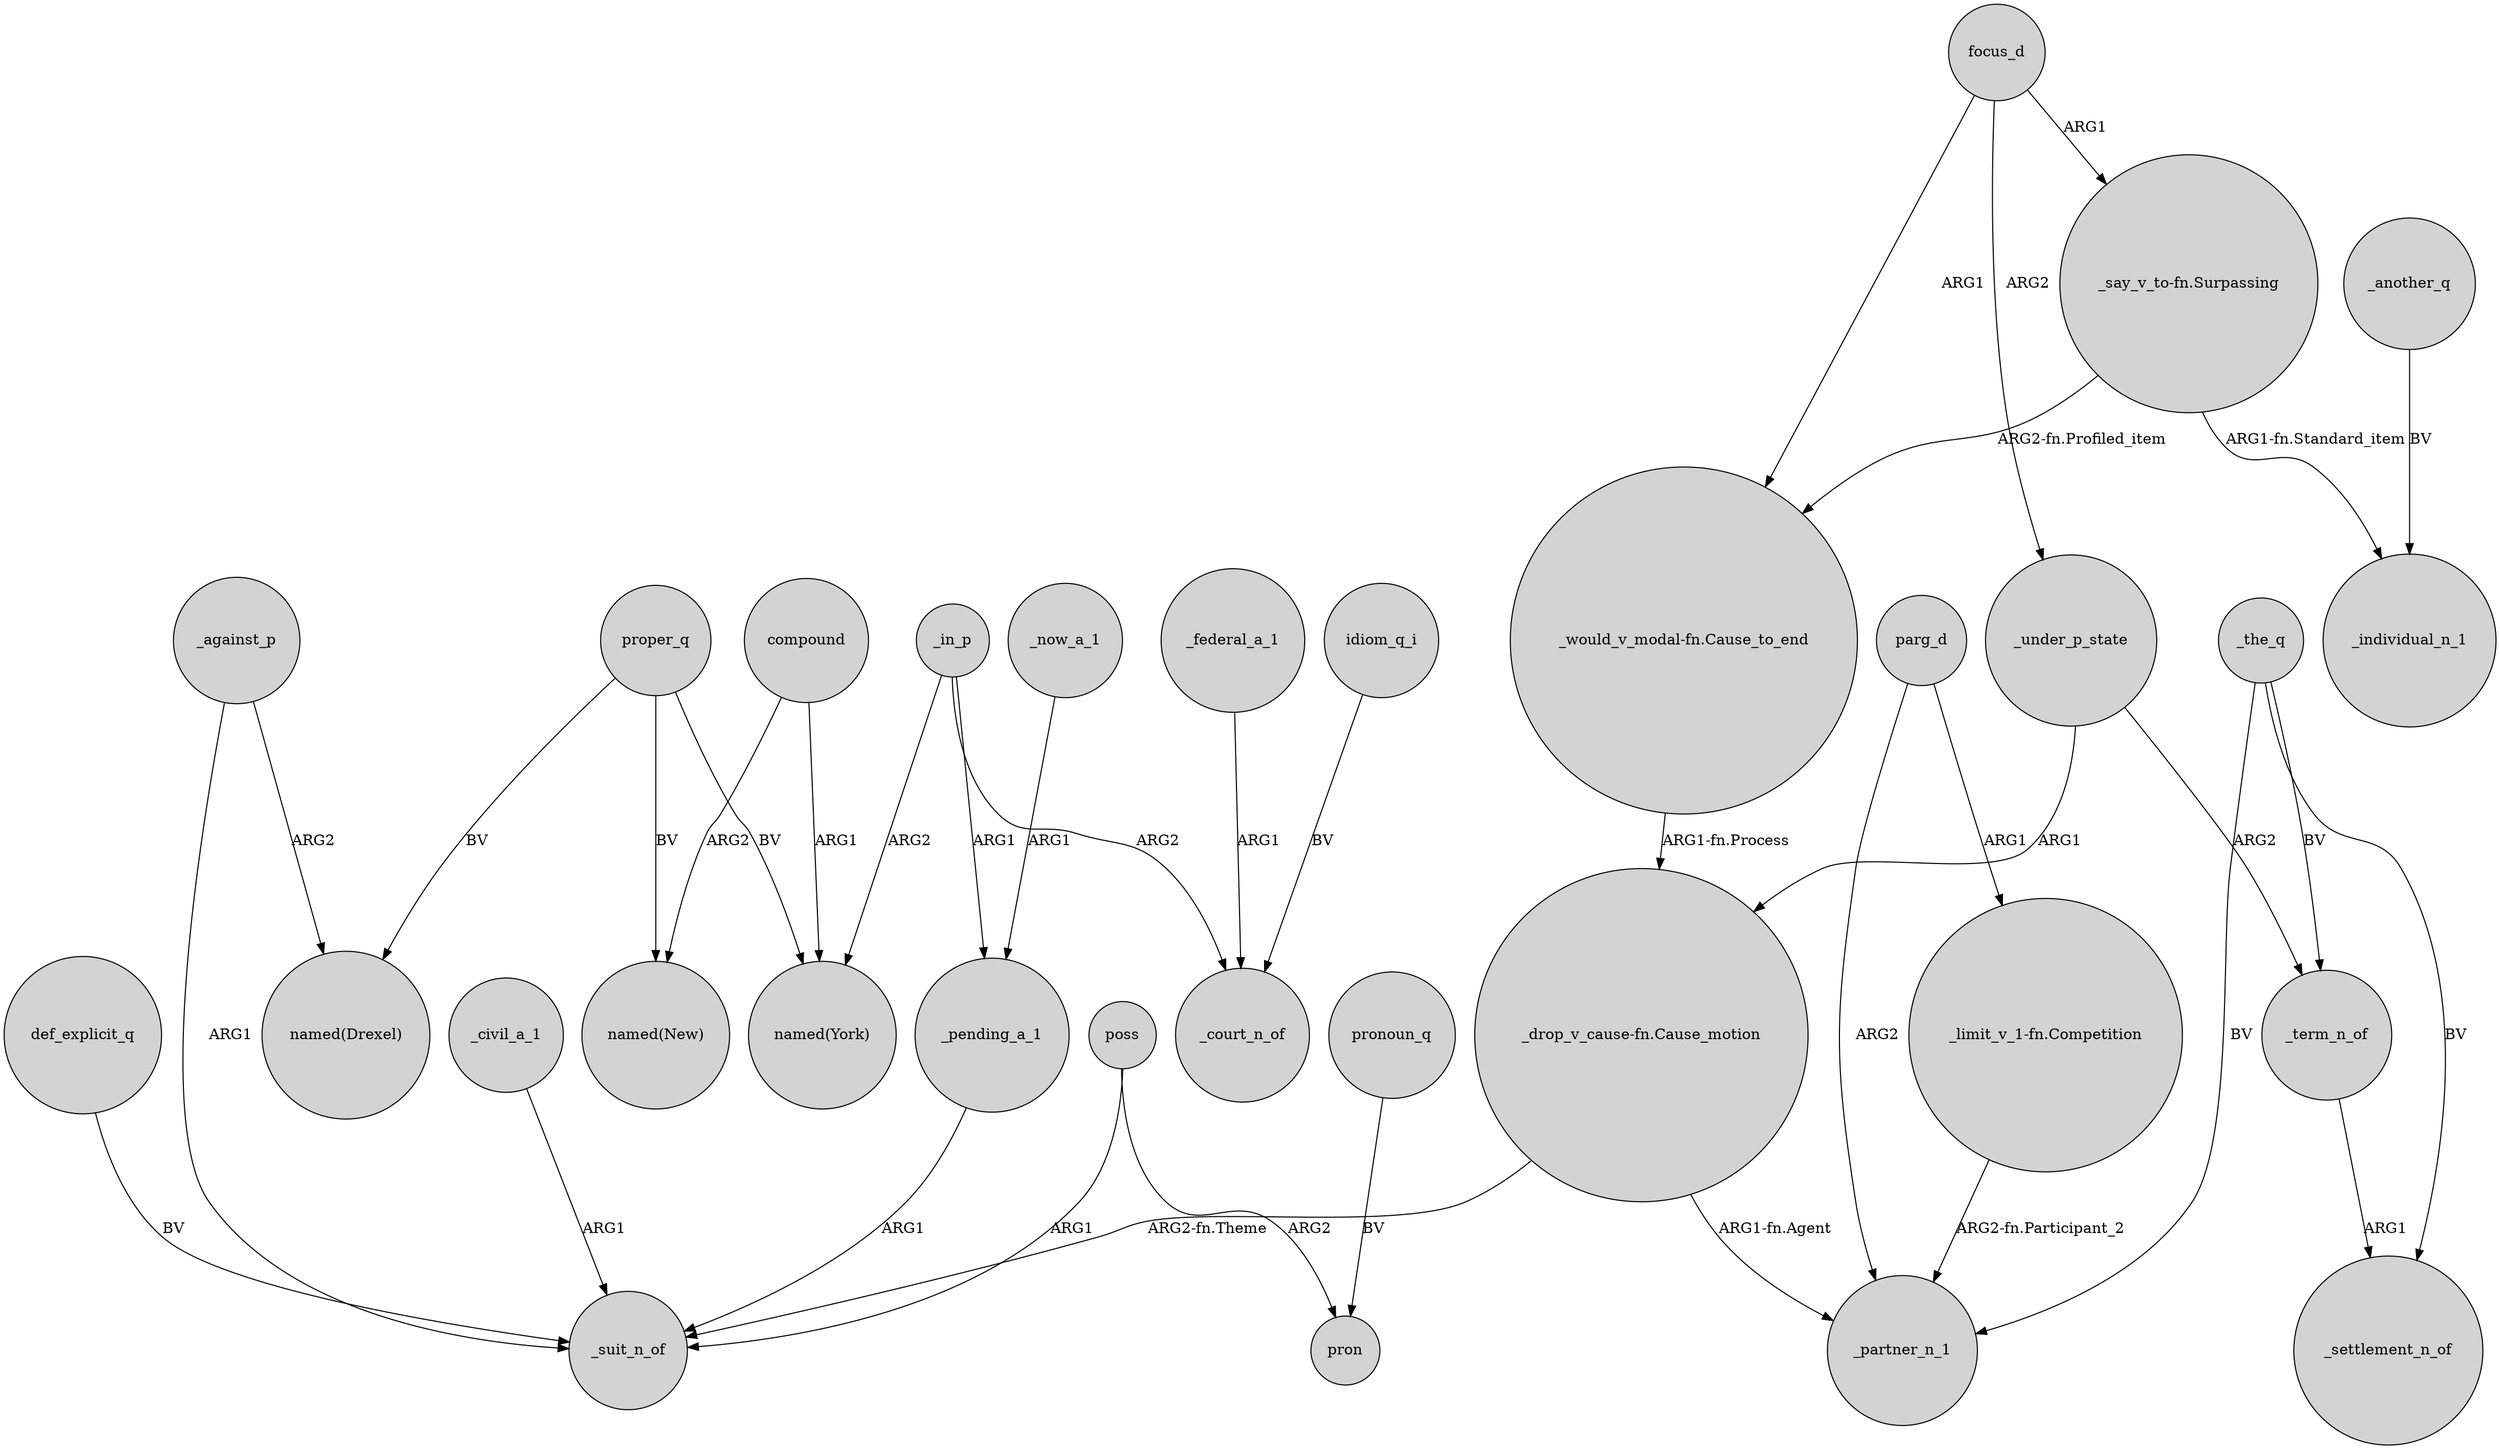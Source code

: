 digraph {
	node [shape=circle style=filled]
	poss -> _suit_n_of [label=ARG1]
	_term_n_of -> _settlement_n_of [label=ARG1]
	_against_p -> "named(Drexel)" [label=ARG2]
	"_drop_v_cause-fn.Cause_motion" -> _partner_n_1 [label="ARG1-fn.Agent"]
	"_drop_v_cause-fn.Cause_motion" -> _suit_n_of [label="ARG2-fn.Theme"]
	compound -> "named(New)" [label=ARG2]
	proper_q -> "named(New)" [label=BV]
	"_limit_v_1-fn.Competition" -> _partner_n_1 [label="ARG2-fn.Participant_2"]
	_pending_a_1 -> _suit_n_of [label=ARG1]
	proper_q -> "named(Drexel)" [label=BV]
	"_say_v_to-fn.Surpassing" -> _individual_n_1 [label="ARG1-fn.Standard_item"]
	_civil_a_1 -> _suit_n_of [label=ARG1]
	_under_p_state -> _term_n_of [label=ARG2]
	parg_d -> _partner_n_1 [label=ARG2]
	_against_p -> _suit_n_of [label=ARG1]
	proper_q -> "named(York)" [label=BV]
	_the_q -> _term_n_of [label=BV]
	pronoun_q -> pron [label=BV]
	poss -> pron [label=ARG2]
	"_say_v_to-fn.Surpassing" -> "_would_v_modal-fn.Cause_to_end" [label="ARG2-fn.Profiled_item"]
	_in_p -> "named(York)" [label=ARG2]
	_in_p -> _court_n_of [label=ARG2]
	_in_p -> _pending_a_1 [label=ARG1]
	def_explicit_q -> _suit_n_of [label=BV]
	focus_d -> _under_p_state [label=ARG2]
	parg_d -> "_limit_v_1-fn.Competition" [label=ARG1]
	focus_d -> "_say_v_to-fn.Surpassing" [label=ARG1]
	_the_q -> _settlement_n_of [label=BV]
	focus_d -> "_would_v_modal-fn.Cause_to_end" [label=ARG1]
	_under_p_state -> "_drop_v_cause-fn.Cause_motion" [label=ARG1]
	compound -> "named(York)" [label=ARG1]
	idiom_q_i -> _court_n_of [label=BV]
	_now_a_1 -> _pending_a_1 [label=ARG1]
	_another_q -> _individual_n_1 [label=BV]
	_federal_a_1 -> _court_n_of [label=ARG1]
	"_would_v_modal-fn.Cause_to_end" -> "_drop_v_cause-fn.Cause_motion" [label="ARG1-fn.Process"]
	_the_q -> _partner_n_1 [label=BV]
}
